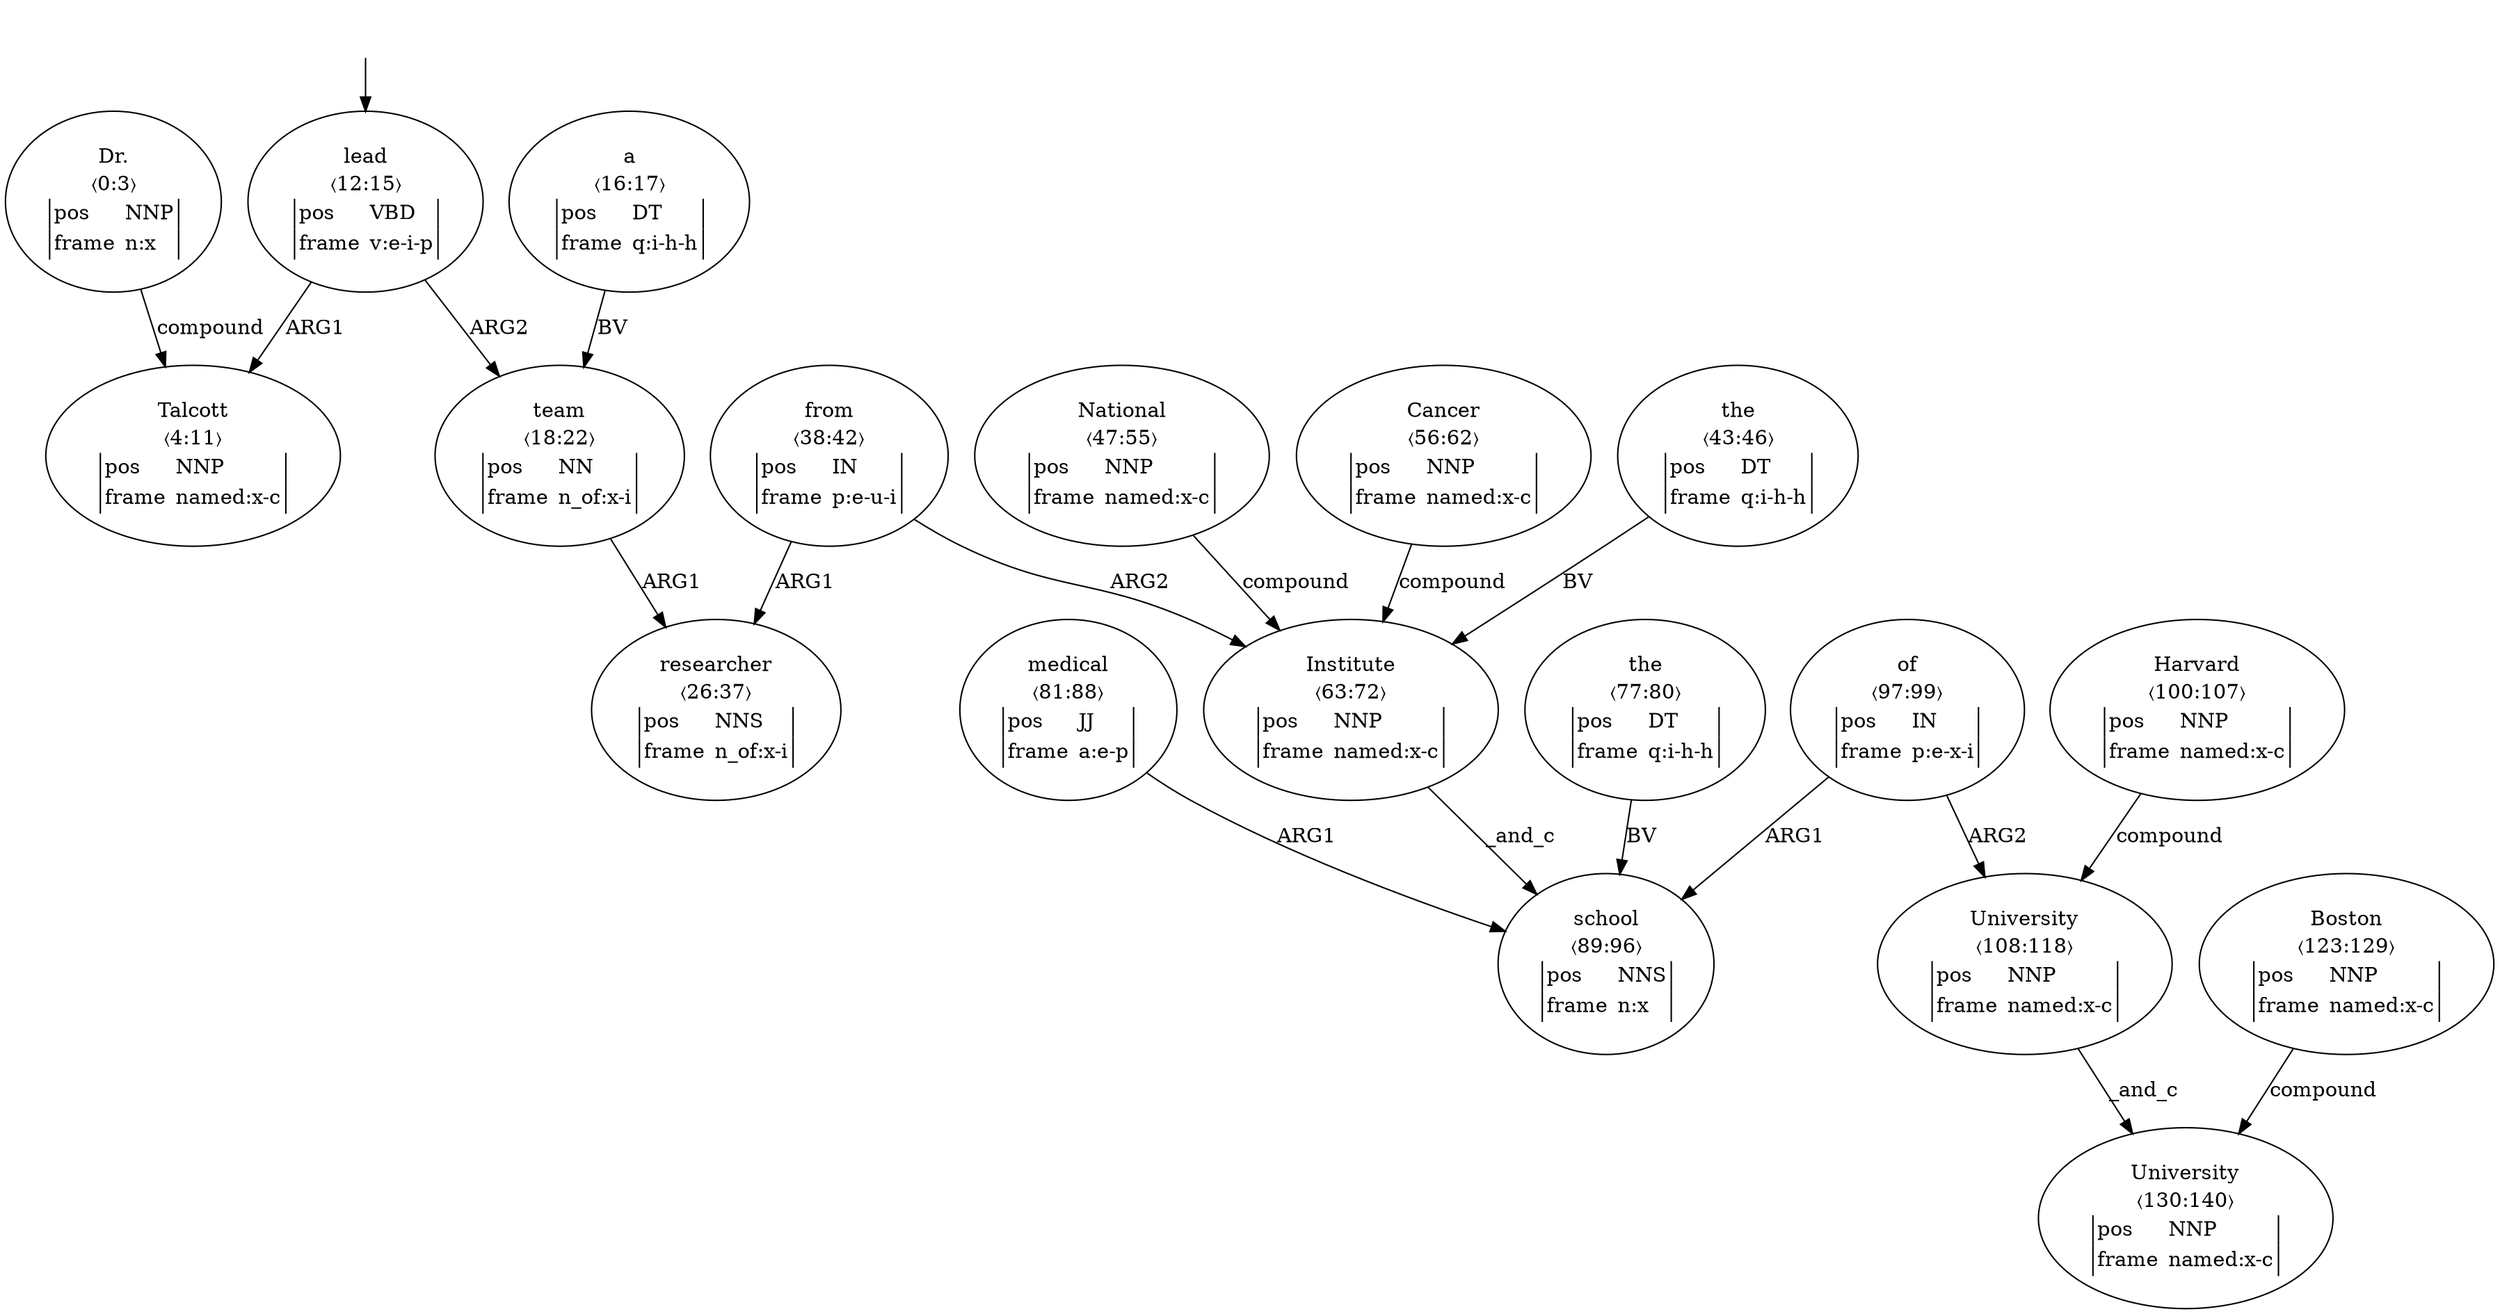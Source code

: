 digraph "20003010" {
  top [ style=invis ];
  top -> 2;
  0 [ label=<<table align="center" border="0" cellspacing="0"><tr><td colspan="2">Dr.</td></tr><tr><td colspan="2">〈0:3〉</td></tr><tr><td sides="l" border="1" align="left">pos</td><td sides="r" border="1" align="left">NNP</td></tr><tr><td sides="l" border="1" align="left">frame</td><td sides="r" border="1" align="left">n:x</td></tr></table>> ];
  1 [ label=<<table align="center" border="0" cellspacing="0"><tr><td colspan="2">Talcott</td></tr><tr><td colspan="2">〈4:11〉</td></tr><tr><td sides="l" border="1" align="left">pos</td><td sides="r" border="1" align="left">NNP</td></tr><tr><td sides="l" border="1" align="left">frame</td><td sides="r" border="1" align="left">named:x-c</td></tr></table>> ];
  2 [ label=<<table align="center" border="0" cellspacing="0"><tr><td colspan="2">lead</td></tr><tr><td colspan="2">〈12:15〉</td></tr><tr><td sides="l" border="1" align="left">pos</td><td sides="r" border="1" align="left">VBD</td></tr><tr><td sides="l" border="1" align="left">frame</td><td sides="r" border="1" align="left">v:e-i-p</td></tr></table>> ];
  3 [ label=<<table align="center" border="0" cellspacing="0"><tr><td colspan="2">a</td></tr><tr><td colspan="2">〈16:17〉</td></tr><tr><td sides="l" border="1" align="left">pos</td><td sides="r" border="1" align="left">DT</td></tr><tr><td sides="l" border="1" align="left">frame</td><td sides="r" border="1" align="left">q:i-h-h</td></tr></table>> ];
  4 [ label=<<table align="center" border="0" cellspacing="0"><tr><td colspan="2">team</td></tr><tr><td colspan="2">〈18:22〉</td></tr><tr><td sides="l" border="1" align="left">pos</td><td sides="r" border="1" align="left">NN</td></tr><tr><td sides="l" border="1" align="left">frame</td><td sides="r" border="1" align="left">n_of:x-i</td></tr></table>> ];
  6 [ label=<<table align="center" border="0" cellspacing="0"><tr><td colspan="2">researcher</td></tr><tr><td colspan="2">〈26:37〉</td></tr><tr><td sides="l" border="1" align="left">pos</td><td sides="r" border="1" align="left">NNS</td></tr><tr><td sides="l" border="1" align="left">frame</td><td sides="r" border="1" align="left">n_of:x-i</td></tr></table>> ];
  7 [ label=<<table align="center" border="0" cellspacing="0"><tr><td colspan="2">from</td></tr><tr><td colspan="2">〈38:42〉</td></tr><tr><td sides="l" border="1" align="left">pos</td><td sides="r" border="1" align="left">IN</td></tr><tr><td sides="l" border="1" align="left">frame</td><td sides="r" border="1" align="left">p:e-u-i</td></tr></table>> ];
  8 [ label=<<table align="center" border="0" cellspacing="0"><tr><td colspan="2">the</td></tr><tr><td colspan="2">〈43:46〉</td></tr><tr><td sides="l" border="1" align="left">pos</td><td sides="r" border="1" align="left">DT</td></tr><tr><td sides="l" border="1" align="left">frame</td><td sides="r" border="1" align="left">q:i-h-h</td></tr></table>> ];
  9 [ label=<<table align="center" border="0" cellspacing="0"><tr><td colspan="2">National</td></tr><tr><td colspan="2">〈47:55〉</td></tr><tr><td sides="l" border="1" align="left">pos</td><td sides="r" border="1" align="left">NNP</td></tr><tr><td sides="l" border="1" align="left">frame</td><td sides="r" border="1" align="left">named:x-c</td></tr></table>> ];
  10 [ label=<<table align="center" border="0" cellspacing="0"><tr><td colspan="2">Cancer</td></tr><tr><td colspan="2">〈56:62〉</td></tr><tr><td sides="l" border="1" align="left">pos</td><td sides="r" border="1" align="left">NNP</td></tr><tr><td sides="l" border="1" align="left">frame</td><td sides="r" border="1" align="left">named:x-c</td></tr></table>> ];
  11 [ label=<<table align="center" border="0" cellspacing="0"><tr><td colspan="2">Institute</td></tr><tr><td colspan="2">〈63:72〉</td></tr><tr><td sides="l" border="1" align="left">pos</td><td sides="r" border="1" align="left">NNP</td></tr><tr><td sides="l" border="1" align="left">frame</td><td sides="r" border="1" align="left">named:x-c</td></tr></table>> ];
  13 [ label=<<table align="center" border="0" cellspacing="0"><tr><td colspan="2">the</td></tr><tr><td colspan="2">〈77:80〉</td></tr><tr><td sides="l" border="1" align="left">pos</td><td sides="r" border="1" align="left">DT</td></tr><tr><td sides="l" border="1" align="left">frame</td><td sides="r" border="1" align="left">q:i-h-h</td></tr></table>> ];
  14 [ label=<<table align="center" border="0" cellspacing="0"><tr><td colspan="2">medical</td></tr><tr><td colspan="2">〈81:88〉</td></tr><tr><td sides="l" border="1" align="left">pos</td><td sides="r" border="1" align="left">JJ</td></tr><tr><td sides="l" border="1" align="left">frame</td><td sides="r" border="1" align="left">a:e-p</td></tr></table>> ];
  15 [ label=<<table align="center" border="0" cellspacing="0"><tr><td colspan="2">school</td></tr><tr><td colspan="2">〈89:96〉</td></tr><tr><td sides="l" border="1" align="left">pos</td><td sides="r" border="1" align="left">NNS</td></tr><tr><td sides="l" border="1" align="left">frame</td><td sides="r" border="1" align="left">n:x</td></tr></table>> ];
  16 [ label=<<table align="center" border="0" cellspacing="0"><tr><td colspan="2">of</td></tr><tr><td colspan="2">〈97:99〉</td></tr><tr><td sides="l" border="1" align="left">pos</td><td sides="r" border="1" align="left">IN</td></tr><tr><td sides="l" border="1" align="left">frame</td><td sides="r" border="1" align="left">p:e-x-i</td></tr></table>> ];
  17 [ label=<<table align="center" border="0" cellspacing="0"><tr><td colspan="2">Harvard</td></tr><tr><td colspan="2">〈100:107〉</td></tr><tr><td sides="l" border="1" align="left">pos</td><td sides="r" border="1" align="left">NNP</td></tr><tr><td sides="l" border="1" align="left">frame</td><td sides="r" border="1" align="left">named:x-c</td></tr></table>> ];
  18 [ label=<<table align="center" border="0" cellspacing="0"><tr><td colspan="2">University</td></tr><tr><td colspan="2">〈108:118〉</td></tr><tr><td sides="l" border="1" align="left">pos</td><td sides="r" border="1" align="left">NNP</td></tr><tr><td sides="l" border="1" align="left">frame</td><td sides="r" border="1" align="left">named:x-c</td></tr></table>> ];
  20 [ label=<<table align="center" border="0" cellspacing="0"><tr><td colspan="2">Boston</td></tr><tr><td colspan="2">〈123:129〉</td></tr><tr><td sides="l" border="1" align="left">pos</td><td sides="r" border="1" align="left">NNP</td></tr><tr><td sides="l" border="1" align="left">frame</td><td sides="r" border="1" align="left">named:x-c</td></tr></table>> ];
  21 [ label=<<table align="center" border="0" cellspacing="0"><tr><td colspan="2">University</td></tr><tr><td colspan="2">〈130:140〉</td></tr><tr><td sides="l" border="1" align="left">pos</td><td sides="r" border="1" align="left">NNP</td></tr><tr><td sides="l" border="1" align="left">frame</td><td sides="r" border="1" align="left">named:x-c</td></tr></table>> ];
  0 -> 1 [ label="compound" ];
  7 -> 11 [ label="ARG2" ];
  3 -> 4 [ label="BV" ];
  16 -> 15 [ label="ARG1" ];
  10 -> 11 [ label="compound" ];
  14 -> 15 [ label="ARG1" ];
  13 -> 15 [ label="BV" ];
  7 -> 6 [ label="ARG1" ];
  11 -> 15 [ label="_and_c" ];
  16 -> 18 [ label="ARG2" ];
  18 -> 21 [ label="_and_c" ];
  9 -> 11 [ label="compound" ];
  8 -> 11 [ label="BV" ];
  4 -> 6 [ label="ARG1" ];
  2 -> 4 [ label="ARG2" ];
  17 -> 18 [ label="compound" ];
  2 -> 1 [ label="ARG1" ];
  20 -> 21 [ label="compound" ];
}

